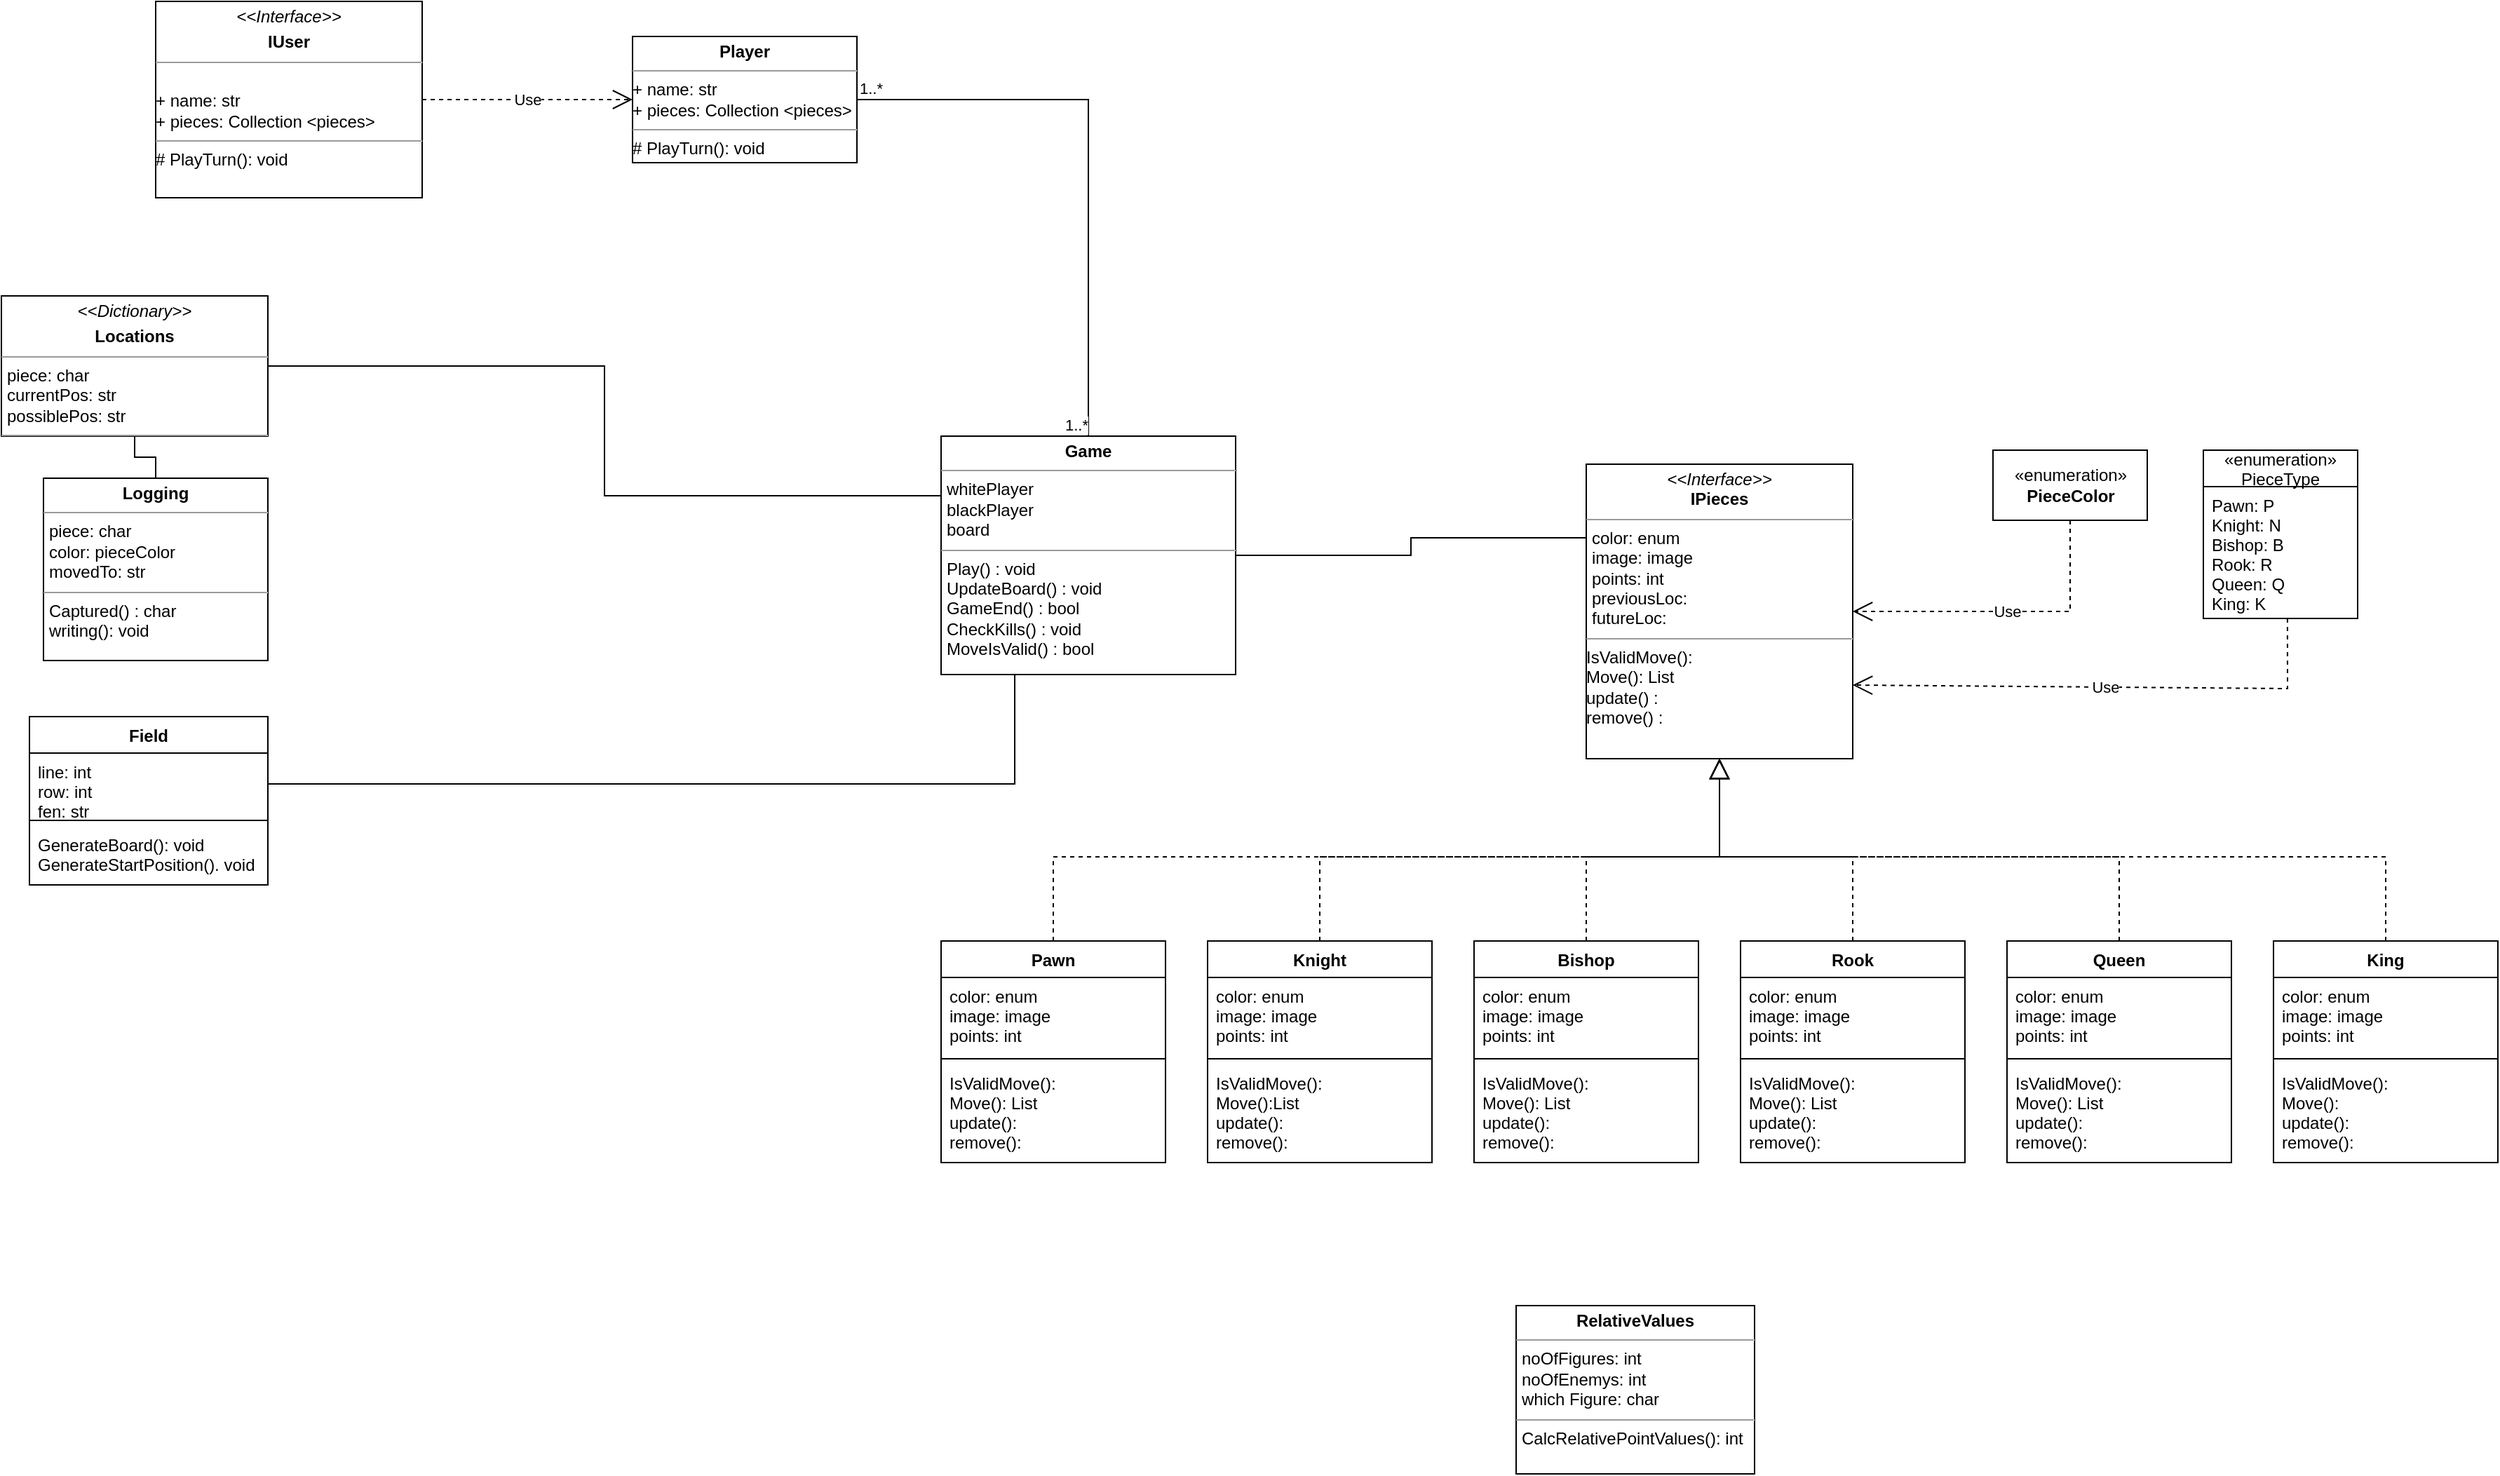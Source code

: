 <mxfile version="20.8.10" type="github">
  <diagram name="Seite-1" id="8dhn65Cj3MbclAA8dtAb">
    <mxGraphModel dx="1723" dy="657" grid="1" gridSize="10" guides="1" tooltips="1" connect="1" arrows="1" fold="1" page="1" pageScale="1" pageWidth="827" pageHeight="1169" math="0" shadow="0">
      <root>
        <mxCell id="0" />
        <mxCell id="1" parent="0" />
        <mxCell id="Scy77tW3S1ukV7C9qBci-56" value="&lt;p style=&quot;margin:0px;margin-top:4px;text-align:center;&quot;&gt;&lt;b&gt;Game&lt;/b&gt;&lt;br&gt;&lt;/p&gt;&lt;hr size=&quot;1&quot;&gt;&lt;p style=&quot;margin:0px;margin-left:4px;&quot;&gt;whitePlayer&lt;/p&gt;&lt;p style=&quot;margin:0px;margin-left:4px;&quot;&gt;blackPlayer&lt;/p&gt;&lt;p style=&quot;margin:0px;margin-left:4px;&quot;&gt;board&lt;/p&gt;&lt;hr size=&quot;1&quot;&gt;&lt;p style=&quot;margin:0px;margin-left:4px;&quot;&gt;Play() : void&lt;/p&gt;&lt;p style=&quot;margin:0px;margin-left:4px;&quot;&gt;UpdateBoard() : void&lt;/p&gt;&lt;p style=&quot;margin:0px;margin-left:4px;&quot;&gt;GameEnd() : bool&lt;/p&gt;&lt;p style=&quot;margin:0px;margin-left:4px;&quot;&gt;CheckKills() : void&lt;/p&gt;&lt;p style=&quot;margin:0px;margin-left:4px;&quot;&gt;MoveIsValid() : bool&lt;br&gt;&lt;/p&gt;" style="verticalAlign=top;align=left;overflow=fill;fontSize=12;fontFamily=Helvetica;html=1;" parent="1" vertex="1">
          <mxGeometry x="690" y="320" width="210" height="170" as="geometry" />
        </mxCell>
        <mxCell id="Scy77tW3S1ukV7C9qBci-58" style="edgeStyle=orthogonalEdgeStyle;rounded=0;orthogonalLoop=1;jettySize=auto;html=1;exitX=0.5;exitY=1;exitDx=0;exitDy=0;" parent="1" edge="1">
          <mxGeometry relative="1" as="geometry">
            <mxPoint x="1260" y="310" as="sourcePoint" />
            <mxPoint x="1260" y="310" as="targetPoint" />
          </mxGeometry>
        </mxCell>
        <mxCell id="Scy77tW3S1ukV7C9qBci-59" value="«enumeration»&lt;br&gt;&lt;b&gt;PieceColor&lt;/b&gt;" style="html=1;" parent="1" vertex="1">
          <mxGeometry x="1440" y="330" width="110" height="50" as="geometry" />
        </mxCell>
        <mxCell id="Scy77tW3S1ukV7C9qBci-62" value="&lt;p style=&quot;margin:0px;margin-top:4px;text-align:center;&quot;&gt;&lt;i&gt;&amp;lt;&amp;lt;Interface&amp;gt;&amp;gt;&lt;/i&gt;&lt;br&gt;&lt;b&gt;IPieces&lt;/b&gt;&lt;br&gt;&lt;/p&gt;&lt;hr size=&quot;1&quot;&gt;&lt;p style=&quot;margin:0px;margin-left:4px;&quot;&gt;color: enum&lt;/p&gt;&lt;p style=&quot;margin:0px;margin-left:4px;&quot;&gt;image: image&lt;/p&gt;&lt;p style=&quot;margin:0px;margin-left:4px;&quot;&gt;points: int&lt;/p&gt;&lt;p style=&quot;margin:0px;margin-left:4px;&quot;&gt;previousLoc:&lt;/p&gt;&lt;p style=&quot;margin:0px;margin-left:4px;&quot;&gt;futureLoc:&lt;br&gt;&lt;/p&gt;&lt;hr size=&quot;1&quot;&gt;&lt;div&gt;IsValidMove():&lt;/div&gt;&lt;div&gt;Move(): List&lt;br&gt;&lt;/div&gt;&lt;div&gt;update() : &lt;br&gt;&lt;/div&gt;&lt;div&gt;remove() :&lt;br&gt;&lt;/div&gt;" style="verticalAlign=top;align=left;overflow=fill;fontSize=12;fontFamily=Helvetica;html=1;" parent="1" vertex="1">
          <mxGeometry x="1150" y="340" width="190" height="210" as="geometry" />
        </mxCell>
        <mxCell id="Scy77tW3S1ukV7C9qBci-75" value="Knight" style="swimlane;fontStyle=1;align=center;verticalAlign=top;childLayout=stackLayout;horizontal=1;startSize=26;horizontalStack=0;resizeParent=1;resizeParentMax=0;resizeLast=0;collapsible=1;marginBottom=0;" parent="1" vertex="1">
          <mxGeometry x="880" y="680" width="160" height="158" as="geometry" />
        </mxCell>
        <mxCell id="Scy77tW3S1ukV7C9qBci-76" value="color: enum&#xa;image: image&#xa;points: int&#xa;" style="text;strokeColor=none;fillColor=none;align=left;verticalAlign=top;spacingLeft=4;spacingRight=4;overflow=hidden;rotatable=0;points=[[0,0.5],[1,0.5]];portConstraint=eastwest;" parent="Scy77tW3S1ukV7C9qBci-75" vertex="1">
          <mxGeometry y="26" width="160" height="54" as="geometry" />
        </mxCell>
        <mxCell id="Scy77tW3S1ukV7C9qBci-77" value="" style="line;strokeWidth=1;fillColor=none;align=left;verticalAlign=middle;spacingTop=-1;spacingLeft=3;spacingRight=3;rotatable=0;labelPosition=right;points=[];portConstraint=eastwest;strokeColor=inherit;" parent="Scy77tW3S1ukV7C9qBci-75" vertex="1">
          <mxGeometry y="80" width="160" height="8" as="geometry" />
        </mxCell>
        <mxCell id="Scy77tW3S1ukV7C9qBci-78" value="IsValidMove():&#xa;Move():List&#xa;update():&#xa;remove():&#xa;" style="text;strokeColor=none;fillColor=none;align=left;verticalAlign=top;spacingLeft=4;spacingRight=4;overflow=hidden;rotatable=0;points=[[0,0.5],[1,0.5]];portConstraint=eastwest;" parent="Scy77tW3S1ukV7C9qBci-75" vertex="1">
          <mxGeometry y="88" width="160" height="70" as="geometry" />
        </mxCell>
        <mxCell id="Scy77tW3S1ukV7C9qBci-88" value="King" style="swimlane;fontStyle=1;align=center;verticalAlign=top;childLayout=stackLayout;horizontal=1;startSize=26;horizontalStack=0;resizeParent=1;resizeParentMax=0;resizeLast=0;collapsible=1;marginBottom=0;" parent="1" vertex="1">
          <mxGeometry x="1640" y="680" width="160" height="158" as="geometry" />
        </mxCell>
        <mxCell id="Scy77tW3S1ukV7C9qBci-89" value="color: enum&#xa;image: image&#xa;points: int&#xa;" style="text;strokeColor=none;fillColor=none;align=left;verticalAlign=top;spacingLeft=4;spacingRight=4;overflow=hidden;rotatable=0;points=[[0,0.5],[1,0.5]];portConstraint=eastwest;" parent="Scy77tW3S1ukV7C9qBci-88" vertex="1">
          <mxGeometry y="26" width="160" height="54" as="geometry" />
        </mxCell>
        <mxCell id="Scy77tW3S1ukV7C9qBci-90" value="" style="line;strokeWidth=1;fillColor=none;align=left;verticalAlign=middle;spacingTop=-1;spacingLeft=3;spacingRight=3;rotatable=0;labelPosition=right;points=[];portConstraint=eastwest;strokeColor=inherit;" parent="Scy77tW3S1ukV7C9qBci-88" vertex="1">
          <mxGeometry y="80" width="160" height="8" as="geometry" />
        </mxCell>
        <mxCell id="Scy77tW3S1ukV7C9qBci-91" value="IsValidMove():&#xa;Move():&#xa;update():&#xa;remove():" style="text;strokeColor=none;fillColor=none;align=left;verticalAlign=top;spacingLeft=4;spacingRight=4;overflow=hidden;rotatable=0;points=[[0,0.5],[1,0.5]];portConstraint=eastwest;" parent="Scy77tW3S1ukV7C9qBci-88" vertex="1">
          <mxGeometry y="88" width="160" height="70" as="geometry" />
        </mxCell>
        <mxCell id="Scy77tW3S1ukV7C9qBci-92" value="Queen" style="swimlane;fontStyle=1;align=center;verticalAlign=top;childLayout=stackLayout;horizontal=1;startSize=26;horizontalStack=0;resizeParent=1;resizeParentMax=0;resizeLast=0;collapsible=1;marginBottom=0;" parent="1" vertex="1">
          <mxGeometry x="1450" y="680" width="160" height="158" as="geometry" />
        </mxCell>
        <mxCell id="Scy77tW3S1ukV7C9qBci-93" value="color: enum&#xa;image: image&#xa;points: int&#xa;" style="text;strokeColor=none;fillColor=none;align=left;verticalAlign=top;spacingLeft=4;spacingRight=4;overflow=hidden;rotatable=0;points=[[0,0.5],[1,0.5]];portConstraint=eastwest;" parent="Scy77tW3S1ukV7C9qBci-92" vertex="1">
          <mxGeometry y="26" width="160" height="54" as="geometry" />
        </mxCell>
        <mxCell id="Scy77tW3S1ukV7C9qBci-94" value="" style="line;strokeWidth=1;fillColor=none;align=left;verticalAlign=middle;spacingTop=-1;spacingLeft=3;spacingRight=3;rotatable=0;labelPosition=right;points=[];portConstraint=eastwest;strokeColor=inherit;" parent="Scy77tW3S1ukV7C9qBci-92" vertex="1">
          <mxGeometry y="80" width="160" height="8" as="geometry" />
        </mxCell>
        <mxCell id="Scy77tW3S1ukV7C9qBci-95" value="IsValidMove():&#xa;Move(): List&#xa;update():&#xa;remove():&#xa;" style="text;strokeColor=none;fillColor=none;align=left;verticalAlign=top;spacingLeft=4;spacingRight=4;overflow=hidden;rotatable=0;points=[[0,0.5],[1,0.5]];portConstraint=eastwest;" parent="Scy77tW3S1ukV7C9qBci-92" vertex="1">
          <mxGeometry y="88" width="160" height="70" as="geometry" />
        </mxCell>
        <mxCell id="Scy77tW3S1ukV7C9qBci-96" value="Rook" style="swimlane;fontStyle=1;align=center;verticalAlign=top;childLayout=stackLayout;horizontal=1;startSize=26;horizontalStack=0;resizeParent=1;resizeParentMax=0;resizeLast=0;collapsible=1;marginBottom=0;" parent="1" vertex="1">
          <mxGeometry x="1260" y="680" width="160" height="158" as="geometry" />
        </mxCell>
        <mxCell id="Scy77tW3S1ukV7C9qBci-97" value="color: enum&#xa;image: image&#xa;points: int&#xa;" style="text;strokeColor=none;fillColor=none;align=left;verticalAlign=top;spacingLeft=4;spacingRight=4;overflow=hidden;rotatable=0;points=[[0,0.5],[1,0.5]];portConstraint=eastwest;" parent="Scy77tW3S1ukV7C9qBci-96" vertex="1">
          <mxGeometry y="26" width="160" height="54" as="geometry" />
        </mxCell>
        <mxCell id="Scy77tW3S1ukV7C9qBci-98" value="" style="line;strokeWidth=1;fillColor=none;align=left;verticalAlign=middle;spacingTop=-1;spacingLeft=3;spacingRight=3;rotatable=0;labelPosition=right;points=[];portConstraint=eastwest;strokeColor=inherit;" parent="Scy77tW3S1ukV7C9qBci-96" vertex="1">
          <mxGeometry y="80" width="160" height="8" as="geometry" />
        </mxCell>
        <mxCell id="Scy77tW3S1ukV7C9qBci-99" value="IsValidMove(): &#xa;Move(): List&#xa;update():&#xa;remove():&#xa;" style="text;strokeColor=none;fillColor=none;align=left;verticalAlign=top;spacingLeft=4;spacingRight=4;overflow=hidden;rotatable=0;points=[[0,0.5],[1,0.5]];portConstraint=eastwest;" parent="Scy77tW3S1ukV7C9qBci-96" vertex="1">
          <mxGeometry y="88" width="160" height="70" as="geometry" />
        </mxCell>
        <mxCell id="Scy77tW3S1ukV7C9qBci-100" value="Bishop" style="swimlane;fontStyle=1;align=center;verticalAlign=top;childLayout=stackLayout;horizontal=1;startSize=26;horizontalStack=0;resizeParent=1;resizeParentMax=0;resizeLast=0;collapsible=1;marginBottom=0;" parent="1" vertex="1">
          <mxGeometry x="1070" y="680" width="160" height="158" as="geometry" />
        </mxCell>
        <mxCell id="Scy77tW3S1ukV7C9qBci-101" value="color: enum&#xa;image: image&#xa;points: int&#xa;" style="text;strokeColor=none;fillColor=none;align=left;verticalAlign=top;spacingLeft=4;spacingRight=4;overflow=hidden;rotatable=0;points=[[0,0.5],[1,0.5]];portConstraint=eastwest;" parent="Scy77tW3S1ukV7C9qBci-100" vertex="1">
          <mxGeometry y="26" width="160" height="54" as="geometry" />
        </mxCell>
        <mxCell id="Scy77tW3S1ukV7C9qBci-102" value="" style="line;strokeWidth=1;fillColor=none;align=left;verticalAlign=middle;spacingTop=-1;spacingLeft=3;spacingRight=3;rotatable=0;labelPosition=right;points=[];portConstraint=eastwest;strokeColor=inherit;" parent="Scy77tW3S1ukV7C9qBci-100" vertex="1">
          <mxGeometry y="80" width="160" height="8" as="geometry" />
        </mxCell>
        <mxCell id="Scy77tW3S1ukV7C9qBci-103" value="IsValidMove():&#xa;Move(): List&#xa;update():&#xa;remove():&#xa;" style="text;strokeColor=none;fillColor=none;align=left;verticalAlign=top;spacingLeft=4;spacingRight=4;overflow=hidden;rotatable=0;points=[[0,0.5],[1,0.5]];portConstraint=eastwest;" parent="Scy77tW3S1ukV7C9qBci-100" vertex="1">
          <mxGeometry y="88" width="160" height="70" as="geometry" />
        </mxCell>
        <mxCell id="Scy77tW3S1ukV7C9qBci-104" value="Pawn" style="swimlane;fontStyle=1;align=center;verticalAlign=top;childLayout=stackLayout;horizontal=1;startSize=26;horizontalStack=0;resizeParent=1;resizeParentMax=0;resizeLast=0;collapsible=1;marginBottom=0;" parent="1" vertex="1">
          <mxGeometry x="690" y="680" width="160" height="158" as="geometry" />
        </mxCell>
        <mxCell id="Scy77tW3S1ukV7C9qBci-105" value="color: enum&#xa;image: image&#xa;points: int&#xa;" style="text;strokeColor=none;fillColor=none;align=left;verticalAlign=top;spacingLeft=4;spacingRight=4;overflow=hidden;rotatable=0;points=[[0,0.5],[1,0.5]];portConstraint=eastwest;" parent="Scy77tW3S1ukV7C9qBci-104" vertex="1">
          <mxGeometry y="26" width="160" height="54" as="geometry" />
        </mxCell>
        <mxCell id="Scy77tW3S1ukV7C9qBci-106" value="" style="line;strokeWidth=1;fillColor=none;align=left;verticalAlign=middle;spacingTop=-1;spacingLeft=3;spacingRight=3;rotatable=0;labelPosition=right;points=[];portConstraint=eastwest;strokeColor=inherit;" parent="Scy77tW3S1ukV7C9qBci-104" vertex="1">
          <mxGeometry y="80" width="160" height="8" as="geometry" />
        </mxCell>
        <mxCell id="Scy77tW3S1ukV7C9qBci-107" value="IsValidMove():&#xa;Move(): List&#xa;update():&#xa;remove():&#xa;" style="text;strokeColor=none;fillColor=none;align=left;verticalAlign=top;spacingLeft=4;spacingRight=4;overflow=hidden;rotatable=0;points=[[0,0.5],[1,0.5]];portConstraint=eastwest;" parent="Scy77tW3S1ukV7C9qBci-104" vertex="1">
          <mxGeometry y="88" width="160" height="70" as="geometry" />
        </mxCell>
        <mxCell id="Scy77tW3S1ukV7C9qBci-124" value="«enumeration»&#xa;PieceType" style="swimlane;fontStyle=0;childLayout=stackLayout;horizontal=1;startSize=26;fillColor=none;horizontalStack=0;resizeParent=1;resizeParentMax=0;resizeLast=0;collapsible=1;marginBottom=0;" parent="1" vertex="1">
          <mxGeometry x="1590" y="330" width="110" height="120" as="geometry" />
        </mxCell>
        <mxCell id="Scy77tW3S1ukV7C9qBci-125" value="Pawn: P&#xa;Knight: N&#xa;Bishop: B&#xa;Rook: R&#xa;Queen: Q&#xa;King: K&#xa;" style="text;strokeColor=none;fillColor=none;align=left;verticalAlign=top;spacingLeft=4;spacingRight=4;overflow=hidden;rotatable=0;points=[[0,0.5],[1,0.5]];portConstraint=eastwest;" parent="Scy77tW3S1ukV7C9qBci-124" vertex="1">
          <mxGeometry y="26" width="110" height="94" as="geometry" />
        </mxCell>
        <mxCell id="Scy77tW3S1ukV7C9qBci-129" value="&lt;p style=&quot;margin:0px;margin-top:4px;text-align:center;&quot;&gt;&lt;b&gt;RelativeValues&lt;/b&gt;&lt;/p&gt;&lt;hr size=&quot;1&quot;&gt;&lt;p style=&quot;margin:0px;margin-left:4px;&quot;&gt;noOfFigures: int&lt;/p&gt;&lt;p style=&quot;margin:0px;margin-left:4px;&quot;&gt;noOfEnemys: int&lt;/p&gt;&lt;p style=&quot;margin:0px;margin-left:4px;&quot;&gt;which Figure: char&lt;br&gt;&lt;/p&gt;&lt;hr size=&quot;1&quot;&gt;&lt;p style=&quot;margin:0px;margin-left:4px;&quot;&gt;CalcRelativePointValues(): int&lt;br&gt;&lt;/p&gt;" style="verticalAlign=top;align=left;overflow=fill;fontSize=12;fontFamily=Helvetica;html=1;" parent="1" vertex="1">
          <mxGeometry x="1100" y="940" width="170" height="120" as="geometry" />
        </mxCell>
        <mxCell id="Scy77tW3S1ukV7C9qBci-130" value="&lt;p style=&quot;margin:0px;margin-top:4px;text-align:center;&quot;&gt;&lt;b&gt;Player&lt;/b&gt;&lt;/p&gt;&lt;hr size=&quot;1&quot;&gt;&lt;div&gt;+ name: str&lt;/div&gt;&lt;div&gt;+ pieces: Collection &amp;lt;pieces&amp;gt;&lt;br&gt;&lt;/div&gt;&lt;hr size=&quot;1&quot;&gt;# PlayTurn(): void" style="verticalAlign=top;align=left;overflow=fill;fontSize=12;fontFamily=Helvetica;html=1;" parent="1" vertex="1">
          <mxGeometry x="470" y="35" width="160" height="90" as="geometry" />
        </mxCell>
        <mxCell id="Scy77tW3S1ukV7C9qBci-131" value="&lt;p style=&quot;margin:0px;margin-top:4px;text-align:center;&quot;&gt;&lt;b&gt;Logging&lt;/b&gt;&lt;/p&gt;&lt;hr size=&quot;1&quot;&gt;&lt;p style=&quot;margin:0px;margin-left:4px;&quot;&gt;piece: char&lt;/p&gt;&lt;p style=&quot;margin:0px;margin-left:4px;&quot;&gt;color: pieceColor&lt;/p&gt;&lt;p style=&quot;margin:0px;margin-left:4px;&quot;&gt;movedTo: str&lt;br&gt;&lt;/p&gt;&lt;hr size=&quot;1&quot;&gt;&lt;p style=&quot;margin:0px;margin-left:4px;&quot;&gt;Captured() : char&lt;/p&gt;&lt;p style=&quot;margin:0px;margin-left:4px;&quot;&gt;writing(): void&lt;br&gt;&lt;/p&gt;" style="verticalAlign=top;align=left;overflow=fill;fontSize=12;fontFamily=Helvetica;html=1;" parent="1" vertex="1">
          <mxGeometry x="50" y="350" width="160" height="130" as="geometry" />
        </mxCell>
        <mxCell id="Scy77tW3S1ukV7C9qBci-132" value="&lt;p style=&quot;margin:0px;margin-top:4px;text-align:center;&quot;&gt;&lt;i&gt;&amp;lt;&amp;lt;Dictionary&amp;gt;&amp;gt;&lt;/i&gt;&lt;b&gt;&lt;br&gt;&lt;/b&gt;&lt;/p&gt;&lt;p style=&quot;margin:0px;margin-top:4px;text-align:center;&quot;&gt;&lt;b&gt;Locations&lt;/b&gt;&lt;br&gt;&lt;b&gt;&lt;/b&gt;&lt;/p&gt;&lt;hr size=&quot;1&quot;&gt;&lt;p style=&quot;margin:0px;margin-left:4px;&quot;&gt;piece: char&lt;/p&gt;&lt;p style=&quot;margin:0px;margin-left:4px;&quot;&gt;currentPos: str&lt;/p&gt;&lt;p style=&quot;margin:0px;margin-left:4px;&quot;&gt;possiblePos: str&lt;/p&gt;&lt;hr size=&quot;1&quot;&gt;" style="verticalAlign=top;align=left;overflow=fill;fontSize=12;fontFamily=Helvetica;html=1;" parent="1" vertex="1">
          <mxGeometry x="20" y="220" width="190" height="100" as="geometry" />
        </mxCell>
        <mxCell id="Scy77tW3S1ukV7C9qBci-133" value="Field" style="swimlane;fontStyle=1;align=center;verticalAlign=top;childLayout=stackLayout;horizontal=1;startSize=26;horizontalStack=0;resizeParent=1;resizeParentMax=0;resizeLast=0;collapsible=1;marginBottom=0;" parent="1" vertex="1">
          <mxGeometry x="40" y="520" width="170" height="120" as="geometry" />
        </mxCell>
        <mxCell id="Scy77tW3S1ukV7C9qBci-134" value="line: int&#xa;row: int&#xa;fen: str&#xa;" style="text;strokeColor=none;fillColor=none;align=left;verticalAlign=top;spacingLeft=4;spacingRight=4;overflow=hidden;rotatable=0;points=[[0,0.5],[1,0.5]];portConstraint=eastwest;" parent="Scy77tW3S1ukV7C9qBci-133" vertex="1">
          <mxGeometry y="26" width="170" height="44" as="geometry" />
        </mxCell>
        <mxCell id="Scy77tW3S1ukV7C9qBci-135" value="" style="line;strokeWidth=1;fillColor=none;align=left;verticalAlign=middle;spacingTop=-1;spacingLeft=3;spacingRight=3;rotatable=0;labelPosition=right;points=[];portConstraint=eastwest;strokeColor=inherit;" parent="Scy77tW3S1ukV7C9qBci-133" vertex="1">
          <mxGeometry y="70" width="170" height="8" as="geometry" />
        </mxCell>
        <mxCell id="Scy77tW3S1ukV7C9qBci-136" value="GenerateBoard(): void&#xa;GenerateStartPosition(). void&#xa;" style="text;strokeColor=none;fillColor=none;align=left;verticalAlign=top;spacingLeft=4;spacingRight=4;overflow=hidden;rotatable=0;points=[[0,0.5],[1,0.5]];portConstraint=eastwest;" parent="Scy77tW3S1ukV7C9qBci-133" vertex="1">
          <mxGeometry y="78" width="170" height="42" as="geometry" />
        </mxCell>
        <mxCell id="Scy77tW3S1ukV7C9qBci-163" value="&lt;p style=&quot;margin:0px;margin-top:4px;text-align:center;&quot;&gt;&lt;i&gt;&amp;lt;&amp;lt;Interface&amp;gt;&amp;gt;&lt;/i&gt;&lt;b&gt;&lt;br&gt;&lt;/b&gt;&lt;/p&gt;&lt;p style=&quot;margin:0px;margin-top:4px;text-align:center;&quot;&gt;&lt;b&gt;IUser&lt;/b&gt;&lt;/p&gt;&lt;hr size=&quot;1&quot;&gt;&lt;br&gt;&lt;b&gt;&lt;/b&gt;&lt;div&gt;+ name: str&lt;/div&gt;+ pieces: Collection &amp;lt;pieces&amp;gt;&lt;hr size=&quot;1&quot;&gt;# PlayTurn(): void" style="verticalAlign=top;align=left;overflow=fill;fontSize=12;fontFamily=Helvetica;html=1;" parent="1" vertex="1">
          <mxGeometry x="130" y="10" width="190" height="140" as="geometry" />
        </mxCell>
        <mxCell id="IA7U_873xqGfDjJFMJLf-1" value="" style="endArrow=block;dashed=1;endFill=0;endSize=12;html=1;rounded=0;entryX=0.5;entryY=1;entryDx=0;entryDy=0;exitX=0.5;exitY=0;exitDx=0;exitDy=0;" edge="1" parent="1" source="Scy77tW3S1ukV7C9qBci-104" target="Scy77tW3S1ukV7C9qBci-62">
          <mxGeometry width="160" relative="1" as="geometry">
            <mxPoint x="1090" y="580" as="sourcePoint" />
            <mxPoint x="1250" y="580" as="targetPoint" />
            <Array as="points">
              <mxPoint x="770" y="620" />
              <mxPoint x="1245" y="620" />
            </Array>
          </mxGeometry>
        </mxCell>
        <mxCell id="IA7U_873xqGfDjJFMJLf-2" value="" style="endArrow=block;dashed=1;endFill=0;endSize=12;html=1;rounded=0;entryX=0.5;entryY=1;entryDx=0;entryDy=0;exitX=0.5;exitY=0;exitDx=0;exitDy=0;" edge="1" parent="1" source="Scy77tW3S1ukV7C9qBci-100" target="Scy77tW3S1ukV7C9qBci-62">
          <mxGeometry width="160" relative="1" as="geometry">
            <mxPoint x="1165" y="670" as="sourcePoint" />
            <mxPoint x="1640" y="540" as="targetPoint" />
            <Array as="points">
              <mxPoint x="1150" y="620" />
              <mxPoint x="1245" y="620" />
            </Array>
          </mxGeometry>
        </mxCell>
        <mxCell id="IA7U_873xqGfDjJFMJLf-3" value="" style="endArrow=block;dashed=1;endFill=0;endSize=12;html=1;rounded=0;entryX=0.5;entryY=1;entryDx=0;entryDy=0;exitX=0.5;exitY=0;exitDx=0;exitDy=0;" edge="1" parent="1" source="Scy77tW3S1ukV7C9qBci-96" target="Scy77tW3S1ukV7C9qBci-62">
          <mxGeometry width="160" relative="1" as="geometry">
            <mxPoint x="1530" y="520" as="sourcePoint" />
            <mxPoint x="2005" y="390" as="targetPoint" />
            <Array as="points">
              <mxPoint x="1340" y="620" />
              <mxPoint x="1245" y="620" />
            </Array>
          </mxGeometry>
        </mxCell>
        <mxCell id="IA7U_873xqGfDjJFMJLf-4" value="" style="endArrow=block;dashed=1;endFill=0;endSize=12;html=1;rounded=0;exitX=0.5;exitY=0;exitDx=0;exitDy=0;entryX=0.5;entryY=1;entryDx=0;entryDy=0;" edge="1" parent="1" source="Scy77tW3S1ukV7C9qBci-92" target="Scy77tW3S1ukV7C9qBci-62">
          <mxGeometry width="160" relative="1" as="geometry">
            <mxPoint x="1530" y="670" as="sourcePoint" />
            <mxPoint x="1230" y="570" as="targetPoint" />
            <Array as="points">
              <mxPoint x="1530" y="620" />
              <mxPoint x="1245" y="620" />
            </Array>
          </mxGeometry>
        </mxCell>
        <mxCell id="IA7U_873xqGfDjJFMJLf-5" value="" style="endArrow=block;dashed=1;endFill=0;endSize=12;html=1;rounded=0;entryX=0.5;entryY=1;entryDx=0;entryDy=0;exitX=0.5;exitY=0;exitDx=0;exitDy=0;" edge="1" parent="1" source="Scy77tW3S1ukV7C9qBci-75" target="Scy77tW3S1ukV7C9qBci-62">
          <mxGeometry width="160" relative="1" as="geometry">
            <mxPoint x="947.5" y="650" as="sourcePoint" />
            <mxPoint x="1422.5" y="520" as="targetPoint" />
            <Array as="points">
              <mxPoint x="960" y="620" />
              <mxPoint x="1245" y="620" />
            </Array>
          </mxGeometry>
        </mxCell>
        <mxCell id="IA7U_873xqGfDjJFMJLf-7" value="" style="endArrow=block;dashed=1;endFill=0;endSize=12;html=1;rounded=0;exitX=0.5;exitY=0;exitDx=0;exitDy=0;entryX=0.5;entryY=1;entryDx=0;entryDy=0;" edge="1" parent="1" source="Scy77tW3S1ukV7C9qBci-88" target="Scy77tW3S1ukV7C9qBci-62">
          <mxGeometry width="160" relative="1" as="geometry">
            <mxPoint x="1420" y="630" as="sourcePoint" />
            <mxPoint x="1250" y="560" as="targetPoint" />
            <Array as="points">
              <mxPoint x="1720" y="620" />
              <mxPoint x="1245" y="620" />
            </Array>
          </mxGeometry>
        </mxCell>
        <mxCell id="IA7U_873xqGfDjJFMJLf-8" value="Use" style="endArrow=open;endSize=12;dashed=1;html=1;rounded=0;exitX=0.5;exitY=1;exitDx=0;exitDy=0;entryX=1;entryY=0.5;entryDx=0;entryDy=0;" edge="1" parent="1" source="Scy77tW3S1ukV7C9qBci-59" target="Scy77tW3S1ukV7C9qBci-62">
          <mxGeometry width="160" relative="1" as="geometry">
            <mxPoint x="1460" y="460" as="sourcePoint" />
            <mxPoint x="1620" y="460" as="targetPoint" />
            <Array as="points">
              <mxPoint x="1495" y="445" />
            </Array>
          </mxGeometry>
        </mxCell>
        <mxCell id="IA7U_873xqGfDjJFMJLf-9" value="Use" style="endArrow=open;endSize=12;dashed=1;html=1;rounded=0;exitX=0.545;exitY=1;exitDx=0;exitDy=0;exitPerimeter=0;entryX=1;entryY=0.75;entryDx=0;entryDy=0;" edge="1" parent="1" source="Scy77tW3S1ukV7C9qBci-125" target="Scy77tW3S1ukV7C9qBci-62">
          <mxGeometry width="160" relative="1" as="geometry">
            <mxPoint x="1450" y="510" as="sourcePoint" />
            <mxPoint x="1610" y="510" as="targetPoint" />
            <Array as="points">
              <mxPoint x="1650" y="500" />
            </Array>
          </mxGeometry>
        </mxCell>
        <mxCell id="IA7U_873xqGfDjJFMJLf-10" value="Use" style="endArrow=open;endSize=12;dashed=1;html=1;rounded=0;exitX=1;exitY=0.5;exitDx=0;exitDy=0;entryX=0;entryY=0.5;entryDx=0;entryDy=0;" edge="1" parent="1" source="Scy77tW3S1ukV7C9qBci-163" target="Scy77tW3S1ukV7C9qBci-130">
          <mxGeometry width="160" relative="1" as="geometry">
            <mxPoint x="350" y="120" as="sourcePoint" />
            <mxPoint x="510" y="120" as="targetPoint" />
          </mxGeometry>
        </mxCell>
        <mxCell id="IA7U_873xqGfDjJFMJLf-11" value="" style="endArrow=none;html=1;edgeStyle=orthogonalEdgeStyle;rounded=0;exitX=1;exitY=0.5;exitDx=0;exitDy=0;entryX=0.5;entryY=0;entryDx=0;entryDy=0;" edge="1" parent="1" source="Scy77tW3S1ukV7C9qBci-130" target="Scy77tW3S1ukV7C9qBci-56">
          <mxGeometry relative="1" as="geometry">
            <mxPoint x="680" y="120" as="sourcePoint" />
            <mxPoint x="840" y="120" as="targetPoint" />
          </mxGeometry>
        </mxCell>
        <mxCell id="IA7U_873xqGfDjJFMJLf-12" value="1..*" style="edgeLabel;resizable=0;html=1;align=left;verticalAlign=bottom;" connectable="0" vertex="1" parent="IA7U_873xqGfDjJFMJLf-11">
          <mxGeometry x="-1" relative="1" as="geometry" />
        </mxCell>
        <mxCell id="IA7U_873xqGfDjJFMJLf-13" value="1..*" style="edgeLabel;resizable=0;html=1;align=right;verticalAlign=bottom;" connectable="0" vertex="1" parent="IA7U_873xqGfDjJFMJLf-11">
          <mxGeometry x="1" relative="1" as="geometry" />
        </mxCell>
        <mxCell id="IA7U_873xqGfDjJFMJLf-14" value="" style="endArrow=none;html=1;edgeStyle=orthogonalEdgeStyle;rounded=0;exitX=0.25;exitY=1;exitDx=0;exitDy=0;entryX=1;entryY=0.5;entryDx=0;entryDy=0;" edge="1" parent="1" source="Scy77tW3S1ukV7C9qBci-56" target="Scy77tW3S1ukV7C9qBci-134">
          <mxGeometry relative="1" as="geometry">
            <mxPoint x="580" y="530" as="sourcePoint" />
            <mxPoint x="740" y="530" as="targetPoint" />
          </mxGeometry>
        </mxCell>
        <mxCell id="IA7U_873xqGfDjJFMJLf-20" value="" style="endArrow=none;html=1;edgeStyle=orthogonalEdgeStyle;rounded=0;entryX=0;entryY=0.25;entryDx=0;entryDy=0;exitX=1;exitY=0.5;exitDx=0;exitDy=0;" edge="1" parent="1" source="Scy77tW3S1ukV7C9qBci-132" target="Scy77tW3S1ukV7C9qBci-56">
          <mxGeometry relative="1" as="geometry">
            <mxPoint x="550" y="320" as="sourcePoint" />
            <mxPoint x="710" y="320" as="targetPoint" />
          </mxGeometry>
        </mxCell>
        <mxCell id="IA7U_873xqGfDjJFMJLf-23" value="" style="endArrow=none;html=1;edgeStyle=orthogonalEdgeStyle;rounded=0;exitX=1;exitY=0.5;exitDx=0;exitDy=0;entryX=0;entryY=0.25;entryDx=0;entryDy=0;" edge="1" parent="1" source="Scy77tW3S1ukV7C9qBci-56" target="Scy77tW3S1ukV7C9qBci-62">
          <mxGeometry relative="1" as="geometry">
            <mxPoint x="940" y="400" as="sourcePoint" />
            <mxPoint x="1100" y="400" as="targetPoint" />
          </mxGeometry>
        </mxCell>
        <mxCell id="IA7U_873xqGfDjJFMJLf-26" value="" style="endArrow=none;html=1;edgeStyle=orthogonalEdgeStyle;rounded=0;exitX=0.5;exitY=1;exitDx=0;exitDy=0;entryX=0.5;entryY=0;entryDx=0;entryDy=0;" edge="1" parent="1" source="Scy77tW3S1ukV7C9qBci-132" target="Scy77tW3S1ukV7C9qBci-131">
          <mxGeometry relative="1" as="geometry">
            <mxPoint x="320" y="340" as="sourcePoint" />
            <mxPoint x="480" y="340" as="targetPoint" />
          </mxGeometry>
        </mxCell>
      </root>
    </mxGraphModel>
  </diagram>
</mxfile>
